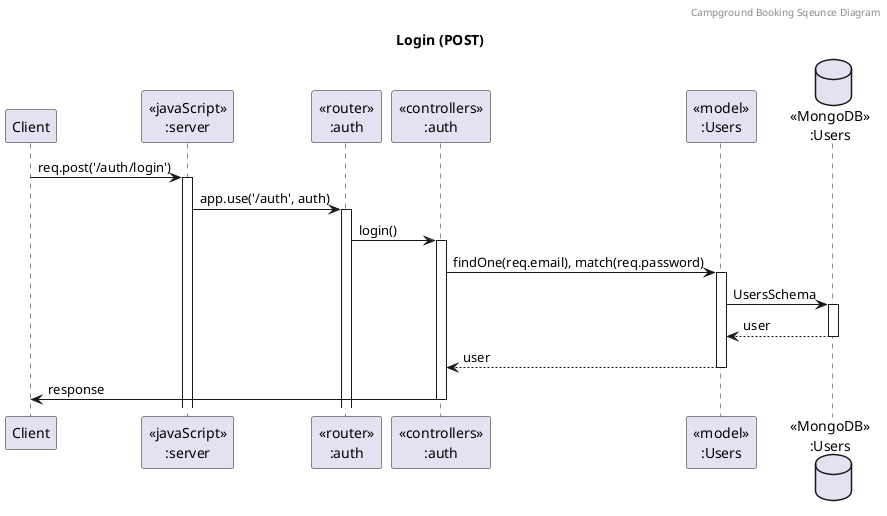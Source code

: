 @startuml Login (POST)

header Campground Booking Sqeunce Diagram
title "Login (POST)"

participant "Client" as client
participant "<<javaScript>>\n:server" as server
participant "<<router>>\n:auth" as routerAuth
participant "<<controllers>>\n:auth" as controllersAuth
participant "<<model>>\n:Users" as modelUser
database "<<MongoDB>>\n:Users" as UsersDatabase

client->server ++:req.post('/auth/login')
server->routerAuth ++:app.use('/auth', auth)
routerAuth ->controllersAuth ++:login()
controllersAuth ->modelUser ++:findOne(req.email), match(req.password)
modelUser -> UsersDatabase ++:UsersSchema
UsersDatabase --> modelUser --:user
modelUser --> controllersAuth --:user
controllersAuth -> client --:response

@enduml
